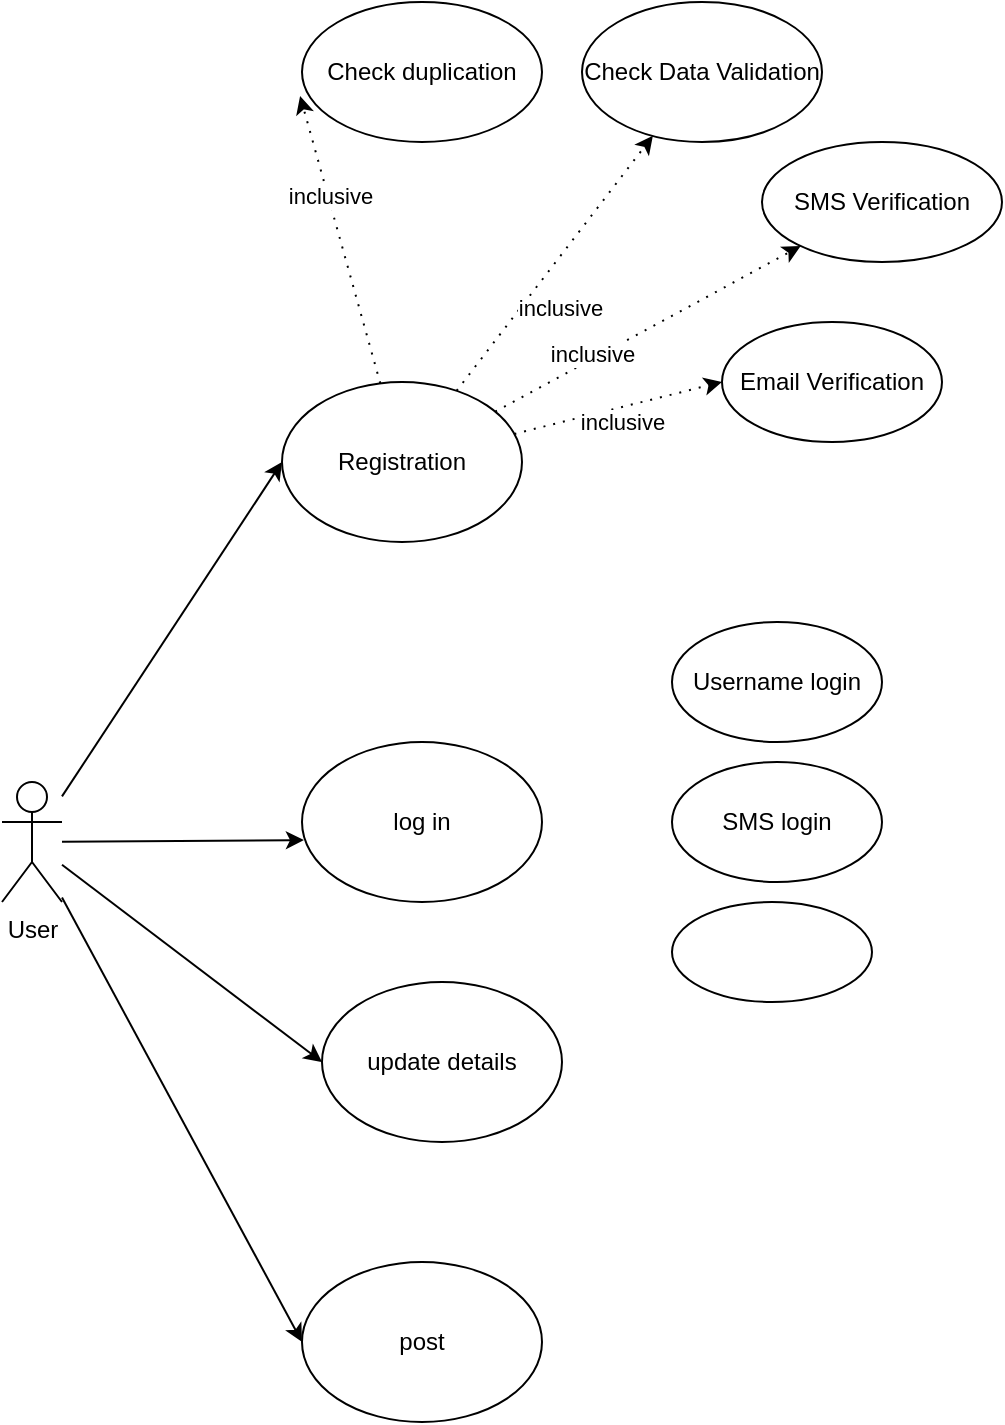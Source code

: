 <mxfile version="14.4.3" type="github"><diagram id="J1pVOA-ZvW1FpZxHNtI7" name="Page-8"><mxGraphModel dx="1422" dy="1894" grid="1" gridSize="10" guides="1" tooltips="1" connect="1" arrows="1" fold="1" page="1" pageScale="1" pageWidth="850" pageHeight="1100" math="0" shadow="0"><root><mxCell id="-JLZlp7w4YEet5CklS7g-0"/><mxCell id="-JLZlp7w4YEet5CklS7g-1" parent="-JLZlp7w4YEet5CklS7g-0"/><mxCell id="S5fxNFpfdp4Qe1ETzRrZ-0" value="Check duplication" style="ellipse;whiteSpace=wrap;html=1;" vertex="1" parent="-JLZlp7w4YEet5CklS7g-1"><mxGeometry x="240" y="-40" width="120" height="70" as="geometry"/></mxCell><mxCell id="S5fxNFpfdp4Qe1ETzRrZ-1" value="log in" style="ellipse;whiteSpace=wrap;html=1;" vertex="1" parent="-JLZlp7w4YEet5CklS7g-1"><mxGeometry x="240" y="330" width="120" height="80" as="geometry"/></mxCell><mxCell id="S5fxNFpfdp4Qe1ETzRrZ-3" value="update details" style="ellipse;whiteSpace=wrap;html=1;" vertex="1" parent="-JLZlp7w4YEet5CklS7g-1"><mxGeometry x="250" y="450" width="120" height="80" as="geometry"/></mxCell><mxCell id="S5fxNFpfdp4Qe1ETzRrZ-4" value="post" style="ellipse;whiteSpace=wrap;html=1;" vertex="1" parent="-JLZlp7w4YEet5CklS7g-1"><mxGeometry x="240" y="590" width="120" height="80" as="geometry"/></mxCell><mxCell id="S5fxNFpfdp4Qe1ETzRrZ-11" style="rounded=0;orthogonalLoop=1;jettySize=auto;html=1;entryX=0;entryY=0.5;entryDx=0;entryDy=0;" edge="1" parent="-JLZlp7w4YEet5CklS7g-1" source="S5fxNFpfdp4Qe1ETzRrZ-5" target="S5fxNFpfdp4Qe1ETzRrZ-10"><mxGeometry relative="1" as="geometry"/></mxCell><mxCell id="S5fxNFpfdp4Qe1ETzRrZ-19" style="edgeStyle=none;rounded=0;orthogonalLoop=1;jettySize=auto;html=1;entryX=0.008;entryY=0.613;entryDx=0;entryDy=0;entryPerimeter=0;" edge="1" parent="-JLZlp7w4YEet5CklS7g-1" source="S5fxNFpfdp4Qe1ETzRrZ-5" target="S5fxNFpfdp4Qe1ETzRrZ-1"><mxGeometry relative="1" as="geometry"/></mxCell><mxCell id="S5fxNFpfdp4Qe1ETzRrZ-20" style="edgeStyle=none;rounded=0;orthogonalLoop=1;jettySize=auto;html=1;entryX=0;entryY=0.5;entryDx=0;entryDy=0;" edge="1" parent="-JLZlp7w4YEet5CklS7g-1" source="S5fxNFpfdp4Qe1ETzRrZ-5" target="S5fxNFpfdp4Qe1ETzRrZ-3"><mxGeometry relative="1" as="geometry"/></mxCell><mxCell id="S5fxNFpfdp4Qe1ETzRrZ-21" style="edgeStyle=none;rounded=0;orthogonalLoop=1;jettySize=auto;html=1;entryX=0;entryY=0.5;entryDx=0;entryDy=0;" edge="1" parent="-JLZlp7w4YEet5CklS7g-1" source="S5fxNFpfdp4Qe1ETzRrZ-5" target="S5fxNFpfdp4Qe1ETzRrZ-4"><mxGeometry relative="1" as="geometry"><mxPoint x="250" y="630" as="targetPoint"/></mxGeometry></mxCell><mxCell id="S5fxNFpfdp4Qe1ETzRrZ-5" value="User" style="shape=umlActor;verticalLabelPosition=bottom;verticalAlign=top;html=1;outlineConnect=0;" vertex="1" parent="-JLZlp7w4YEet5CklS7g-1"><mxGeometry x="90" y="350" width="30" height="60" as="geometry"/></mxCell><mxCell id="S5fxNFpfdp4Qe1ETzRrZ-6" value="Check Data Validation" style="ellipse;whiteSpace=wrap;html=1;" vertex="1" parent="-JLZlp7w4YEet5CklS7g-1"><mxGeometry x="380" y="-40" width="120" height="70" as="geometry"/></mxCell><mxCell id="S5fxNFpfdp4Qe1ETzRrZ-7" value="SMS Verification" style="ellipse;whiteSpace=wrap;html=1;" vertex="1" parent="-JLZlp7w4YEet5CklS7g-1"><mxGeometry x="470" y="30" width="120" height="60" as="geometry"/></mxCell><mxCell id="S5fxNFpfdp4Qe1ETzRrZ-13" style="edgeStyle=none;rounded=0;orthogonalLoop=1;jettySize=auto;html=1;entryX=-0.008;entryY=0.671;entryDx=0;entryDy=0;entryPerimeter=0;dashed=1;dashPattern=1 4;" edge="1" parent="-JLZlp7w4YEet5CklS7g-1" source="S5fxNFpfdp4Qe1ETzRrZ-10" target="S5fxNFpfdp4Qe1ETzRrZ-0"><mxGeometry relative="1" as="geometry"/></mxCell><mxCell id="S5fxNFpfdp4Qe1ETzRrZ-16" value="inclusive" style="edgeLabel;html=1;align=center;verticalAlign=middle;resizable=0;points=[];" vertex="1" connectable="0" parent="S5fxNFpfdp4Qe1ETzRrZ-13"><mxGeometry x="0.298" y="-1" relative="1" as="geometry"><mxPoint as="offset"/></mxGeometry></mxCell><mxCell id="S5fxNFpfdp4Qe1ETzRrZ-14" style="edgeStyle=none;rounded=0;orthogonalLoop=1;jettySize=auto;html=1;dashed=1;dashPattern=1 4;" edge="1" parent="-JLZlp7w4YEet5CklS7g-1" source="S5fxNFpfdp4Qe1ETzRrZ-10" target="S5fxNFpfdp4Qe1ETzRrZ-6"><mxGeometry relative="1" as="geometry"/></mxCell><mxCell id="S5fxNFpfdp4Qe1ETzRrZ-17" value="inclusive" style="edgeLabel;html=1;align=center;verticalAlign=middle;resizable=0;points=[];" vertex="1" connectable="0" parent="S5fxNFpfdp4Qe1ETzRrZ-14"><mxGeometry x="-0.328" y="-2" relative="1" as="geometry"><mxPoint x="16.59" as="offset"/></mxGeometry></mxCell><mxCell id="S5fxNFpfdp4Qe1ETzRrZ-15" style="edgeStyle=none;rounded=0;orthogonalLoop=1;jettySize=auto;html=1;dashed=1;dashPattern=1 4;" edge="1" parent="-JLZlp7w4YEet5CklS7g-1" source="S5fxNFpfdp4Qe1ETzRrZ-10" target="S5fxNFpfdp4Qe1ETzRrZ-7"><mxGeometry relative="1" as="geometry"/></mxCell><mxCell id="S5fxNFpfdp4Qe1ETzRrZ-18" value="inclusive" style="edgeLabel;html=1;align=center;verticalAlign=middle;resizable=0;points=[];" vertex="1" connectable="0" parent="S5fxNFpfdp4Qe1ETzRrZ-15"><mxGeometry x="-0.355" y="3" relative="1" as="geometry"><mxPoint as="offset"/></mxGeometry></mxCell><mxCell id="S5fxNFpfdp4Qe1ETzRrZ-26" style="edgeStyle=none;rounded=0;orthogonalLoop=1;jettySize=auto;html=1;entryX=0;entryY=0.5;entryDx=0;entryDy=0;dashed=1;dashPattern=1 4;" edge="1" parent="-JLZlp7w4YEet5CklS7g-1" source="S5fxNFpfdp4Qe1ETzRrZ-10" target="S5fxNFpfdp4Qe1ETzRrZ-25"><mxGeometry relative="1" as="geometry"/></mxCell><mxCell id="S5fxNFpfdp4Qe1ETzRrZ-27" value="inclusive" style="edgeLabel;html=1;align=center;verticalAlign=middle;resizable=0;points=[];" vertex="1" connectable="0" parent="S5fxNFpfdp4Qe1ETzRrZ-26"><mxGeometry x="0.402" y="4" relative="1" as="geometry"><mxPoint x="-17.97" y="16.12" as="offset"/></mxGeometry></mxCell><mxCell id="S5fxNFpfdp4Qe1ETzRrZ-10" value="Registration" style="ellipse;whiteSpace=wrap;html=1;" vertex="1" parent="-JLZlp7w4YEet5CklS7g-1"><mxGeometry x="230" y="150" width="120" height="80" as="geometry"/></mxCell><mxCell id="S5fxNFpfdp4Qe1ETzRrZ-22" value="Username login" style="ellipse;whiteSpace=wrap;html=1;" vertex="1" parent="-JLZlp7w4YEet5CklS7g-1"><mxGeometry x="425" y="270" width="105" height="60" as="geometry"/></mxCell><mxCell id="S5fxNFpfdp4Qe1ETzRrZ-23" value="SMS login" style="ellipse;whiteSpace=wrap;html=1;" vertex="1" parent="-JLZlp7w4YEet5CklS7g-1"><mxGeometry x="425" y="340" width="105" height="60" as="geometry"/></mxCell><mxCell id="S5fxNFpfdp4Qe1ETzRrZ-24" value="" style="ellipse;whiteSpace=wrap;html=1;" vertex="1" parent="-JLZlp7w4YEet5CklS7g-1"><mxGeometry x="425" y="410" width="100" height="50" as="geometry"/></mxCell><mxCell id="S5fxNFpfdp4Qe1ETzRrZ-25" value="Email Verification" style="ellipse;whiteSpace=wrap;html=1;" vertex="1" parent="-JLZlp7w4YEet5CklS7g-1"><mxGeometry x="450" y="120" width="110" height="60" as="geometry"/></mxCell></root></mxGraphModel></diagram></mxfile>